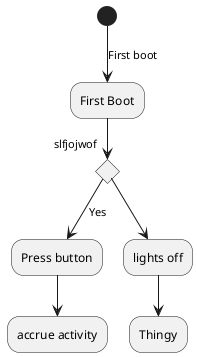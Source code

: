 @startuml

skinparam monochrome true

(*) --> [First boot] "First Boot"
If "slfjojwof"
-->[Yes] "Press button"
--> "accrue activity"
else
--> "lights off"
Endif



--> Thingy

@enduml
